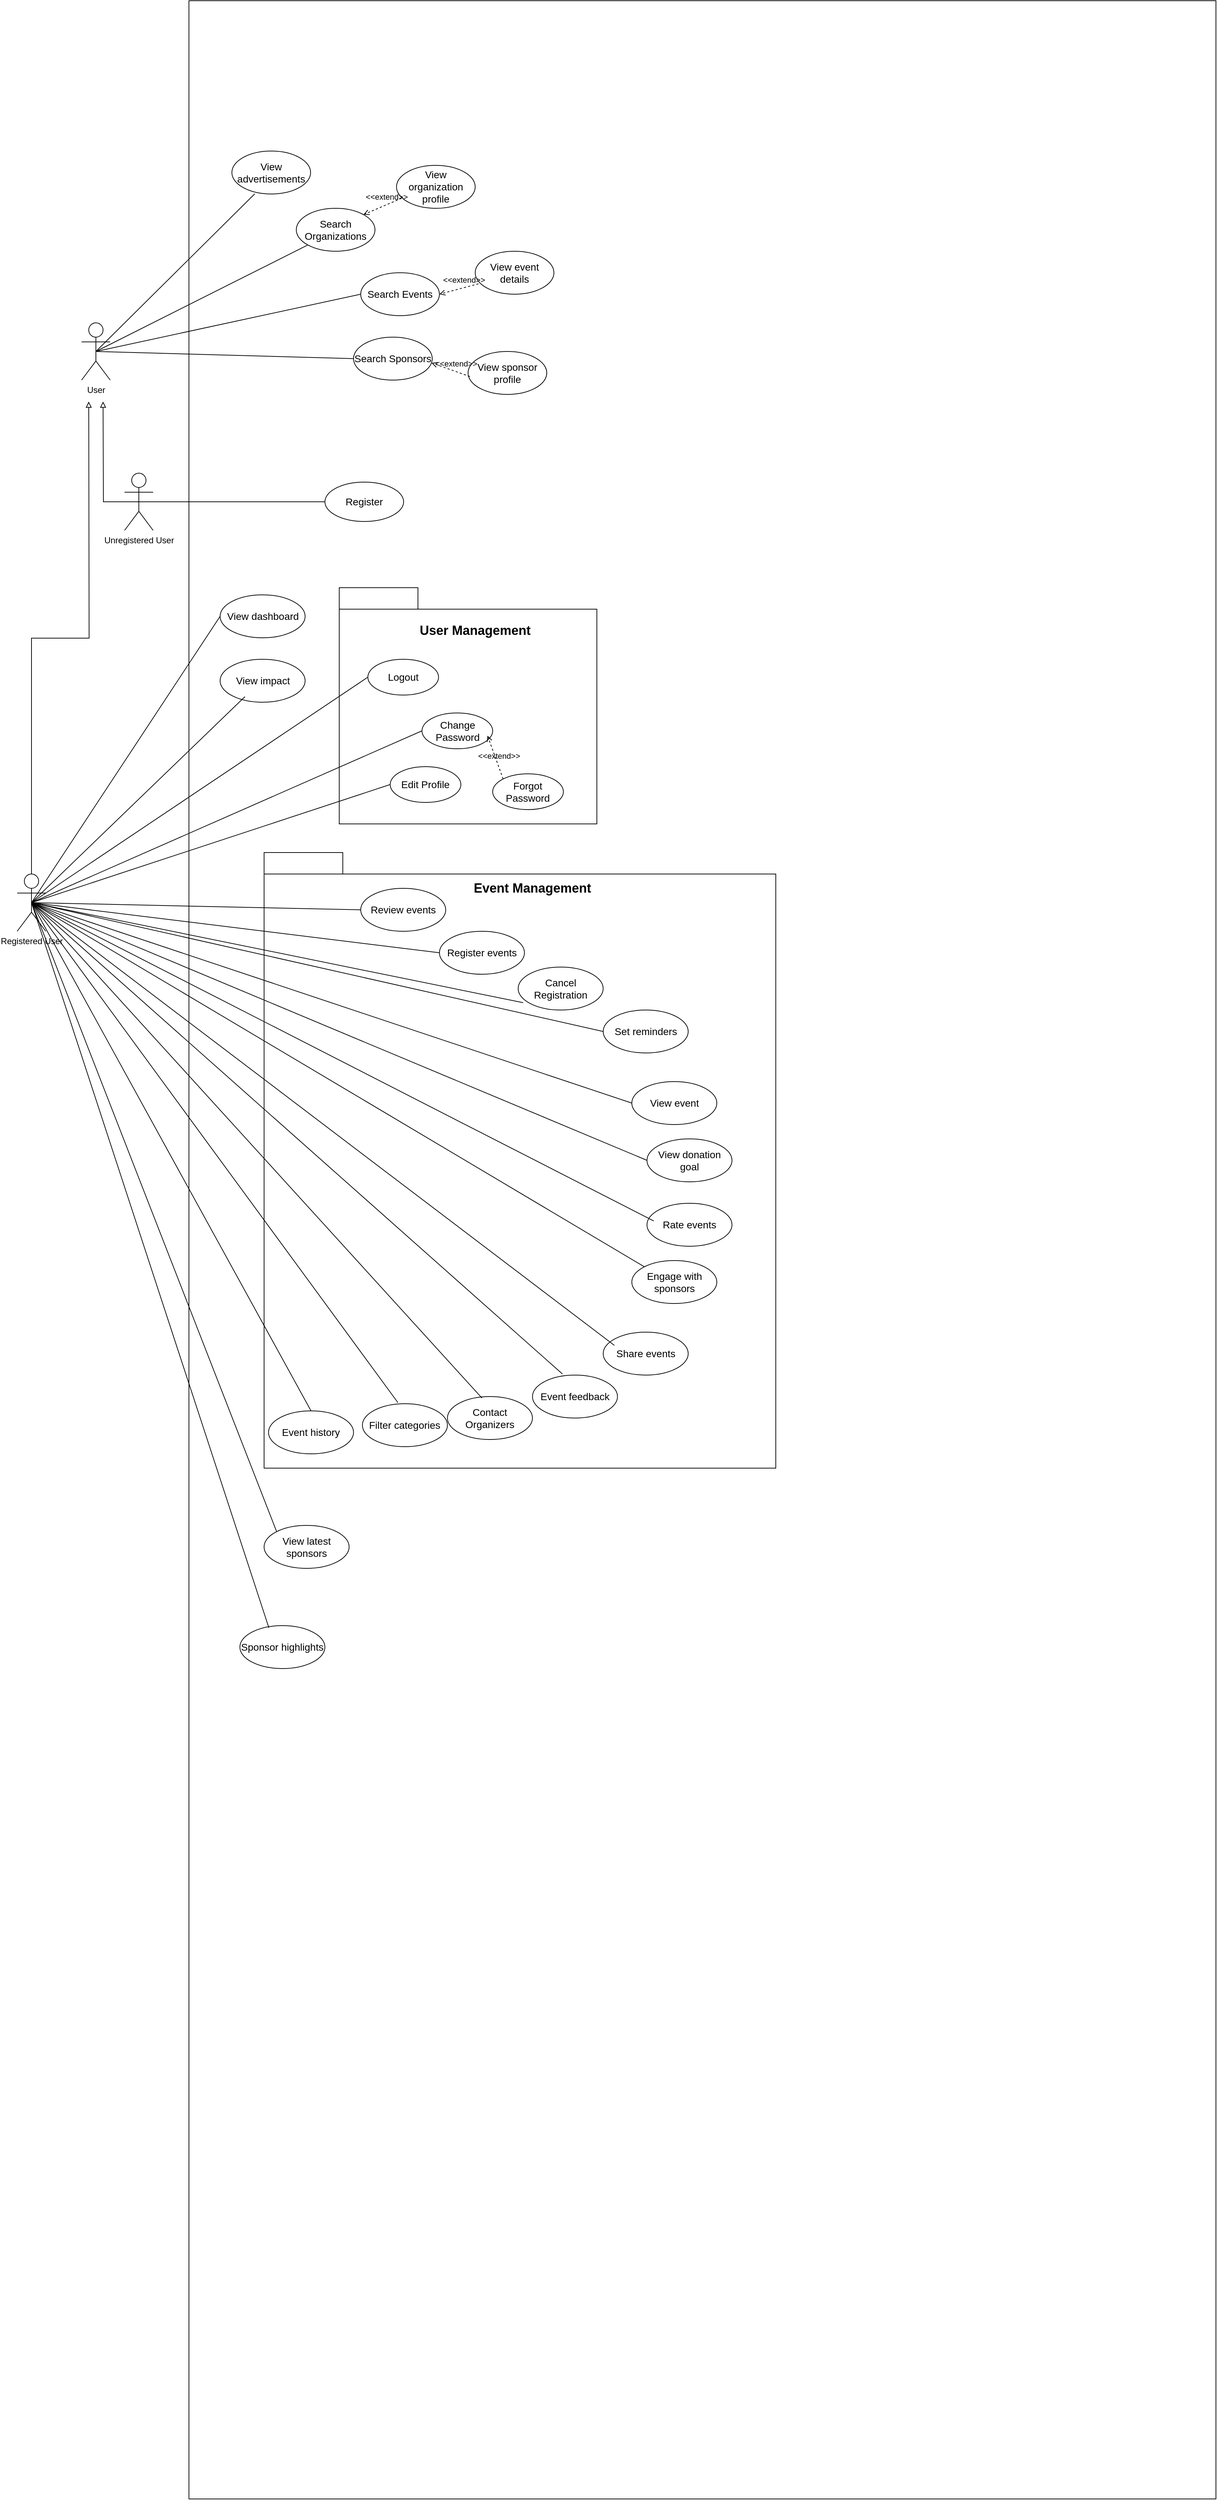 <mxfile version="24.6.4" type="github">
  <diagram name="Page-1" id="Twm9W9HTtbM4XkpbnREE">
    <mxGraphModel dx="4097" dy="3383" grid="1" gridSize="10" guides="1" tooltips="1" connect="1" arrows="1" fold="1" page="1" pageScale="1" pageWidth="850" pageHeight="1100" math="0" shadow="0">
      <root>
        <mxCell id="0" />
        <mxCell id="1" parent="0" />
        <mxCell id="WttHLfRJtksVpFeQmQ0g-1" value="" style="rounded=0;whiteSpace=wrap;html=1;" vertex="1" parent="1">
          <mxGeometry x="920" y="-330" width="1435" height="3490" as="geometry" />
        </mxCell>
        <mxCell id="WttHLfRJtksVpFeQmQ0g-2" value="User" style="shape=umlActor;verticalLabelPosition=bottom;verticalAlign=top;html=1;outlineConnect=0;" vertex="1" parent="1">
          <mxGeometry x="770" y="120" width="40" height="80" as="geometry" />
        </mxCell>
        <mxCell id="WttHLfRJtksVpFeQmQ0g-6" style="edgeStyle=orthogonalEdgeStyle;rounded=0;orthogonalLoop=1;jettySize=auto;html=1;exitX=0.5;exitY=0.5;exitDx=0;exitDy=0;exitPerimeter=0;endArrow=block;endFill=0;" edge="1" parent="1" source="WttHLfRJtksVpFeQmQ0g-3">
          <mxGeometry relative="1" as="geometry">
            <mxPoint x="800" y="230" as="targetPoint" />
          </mxGeometry>
        </mxCell>
        <mxCell id="WttHLfRJtksVpFeQmQ0g-3" value="Unregistered User&lt;div&gt;&lt;br&gt;&lt;/div&gt;" style="shape=umlActor;verticalLabelPosition=bottom;verticalAlign=top;html=1;outlineConnect=0;" vertex="1" parent="1">
          <mxGeometry x="830" y="330" width="40" height="80" as="geometry" />
        </mxCell>
        <mxCell id="WttHLfRJtksVpFeQmQ0g-4" value="&lt;font style=&quot;font-size: 14px;&quot;&gt;Register&lt;/font&gt;" style="ellipse;whiteSpace=wrap;html=1;" vertex="1" parent="1">
          <mxGeometry x="1110" y="342.5" width="110" height="55" as="geometry" />
        </mxCell>
        <mxCell id="WttHLfRJtksVpFeQmQ0g-5" value="" style="endArrow=none;html=1;rounded=0;entryX=0;entryY=0.5;entryDx=0;entryDy=0;exitX=0.5;exitY=0.5;exitDx=0;exitDy=0;exitPerimeter=0;" edge="1" parent="1" source="WttHLfRJtksVpFeQmQ0g-3" target="WttHLfRJtksVpFeQmQ0g-4">
          <mxGeometry width="50" height="50" relative="1" as="geometry">
            <mxPoint x="930" y="440" as="sourcePoint" />
            <mxPoint x="1150" y="440" as="targetPoint" />
          </mxGeometry>
        </mxCell>
        <mxCell id="WttHLfRJtksVpFeQmQ0g-7" value="&lt;span style=&quot;font-size: 14px;&quot;&gt;Search Organizations&lt;/span&gt;" style="ellipse;whiteSpace=wrap;html=1;" vertex="1" parent="1">
          <mxGeometry x="1070" y="-40" width="110" height="60" as="geometry" />
        </mxCell>
        <mxCell id="WttHLfRJtksVpFeQmQ0g-8" value="&lt;span style=&quot;font-size: 14px;&quot;&gt;Search Events&lt;/span&gt;" style="ellipse;whiteSpace=wrap;html=1;" vertex="1" parent="1">
          <mxGeometry x="1160" y="50" width="110" height="60" as="geometry" />
        </mxCell>
        <mxCell id="WttHLfRJtksVpFeQmQ0g-9" value="&lt;span style=&quot;font-size: 14px;&quot;&gt;Search Sponsors&lt;/span&gt;" style="ellipse;whiteSpace=wrap;html=1;" vertex="1" parent="1">
          <mxGeometry x="1150" y="140" width="110" height="60" as="geometry" />
        </mxCell>
        <mxCell id="WttHLfRJtksVpFeQmQ0g-10" value="&lt;span style=&quot;font-size: 14px;&quot;&gt;View advertisements&lt;/span&gt;" style="ellipse;whiteSpace=wrap;html=1;" vertex="1" parent="1">
          <mxGeometry x="980" y="-120" width="110" height="60" as="geometry" />
        </mxCell>
        <mxCell id="WttHLfRJtksVpFeQmQ0g-11" value="&lt;span style=&quot;font-size: 14px;&quot;&gt;View event details&lt;/span&gt;" style="ellipse;whiteSpace=wrap;html=1;" vertex="1" parent="1">
          <mxGeometry x="1320" y="20" width="110" height="60" as="geometry" />
        </mxCell>
        <mxCell id="WttHLfRJtksVpFeQmQ0g-12" value="&lt;span style=&quot;font-size: 14px;&quot;&gt;View sponsor profile&lt;/span&gt;" style="ellipse;whiteSpace=wrap;html=1;" vertex="1" parent="1">
          <mxGeometry x="1310" y="160" width="110" height="60" as="geometry" />
        </mxCell>
        <mxCell id="WttHLfRJtksVpFeQmQ0g-13" value="&lt;span style=&quot;font-size: 14px;&quot;&gt;View organization profile&lt;/span&gt;" style="ellipse;whiteSpace=wrap;html=1;" vertex="1" parent="1">
          <mxGeometry x="1210" y="-100" width="110" height="60" as="geometry" />
        </mxCell>
        <mxCell id="WttHLfRJtksVpFeQmQ0g-14" value="" style="endArrow=none;html=1;rounded=0;entryX=0;entryY=0.5;entryDx=0;entryDy=0;exitX=0.5;exitY=0.5;exitDx=0;exitDy=0;exitPerimeter=0;" edge="1" parent="1" source="WttHLfRJtksVpFeQmQ0g-2" target="WttHLfRJtksVpFeQmQ0g-9">
          <mxGeometry width="50" height="50" relative="1" as="geometry">
            <mxPoint x="820" y="260" as="sourcePoint" />
            <mxPoint x="1080" y="260" as="targetPoint" />
          </mxGeometry>
        </mxCell>
        <mxCell id="WttHLfRJtksVpFeQmQ0g-15" value="" style="endArrow=none;html=1;rounded=0;entryX=0;entryY=0.5;entryDx=0;entryDy=0;exitX=0.5;exitY=0.5;exitDx=0;exitDy=0;exitPerimeter=0;" edge="1" parent="1" source="WttHLfRJtksVpFeQmQ0g-2" target="WttHLfRJtksVpFeQmQ0g-8">
          <mxGeometry width="50" height="50" relative="1" as="geometry">
            <mxPoint x="760" y="80" as="sourcePoint" />
            <mxPoint x="1120" y="90" as="targetPoint" />
          </mxGeometry>
        </mxCell>
        <mxCell id="WttHLfRJtksVpFeQmQ0g-16" value="" style="endArrow=none;html=1;rounded=0;entryX=0;entryY=1;entryDx=0;entryDy=0;exitX=0.5;exitY=0.5;exitDx=0;exitDy=0;exitPerimeter=0;" edge="1" parent="1" source="WttHLfRJtksVpFeQmQ0g-2" target="WttHLfRJtksVpFeQmQ0g-7">
          <mxGeometry width="50" height="50" relative="1" as="geometry">
            <mxPoint x="460" y="60" as="sourcePoint" />
            <mxPoint x="830" y="-20" as="targetPoint" />
          </mxGeometry>
        </mxCell>
        <mxCell id="WttHLfRJtksVpFeQmQ0g-17" value="" style="endArrow=none;html=1;rounded=0;entryX=0.291;entryY=0.996;entryDx=0;entryDy=0;exitX=0.5;exitY=0.5;exitDx=0;exitDy=0;exitPerimeter=0;entryPerimeter=0;" edge="1" parent="1" source="WttHLfRJtksVpFeQmQ0g-2" target="WttHLfRJtksVpFeQmQ0g-10">
          <mxGeometry width="50" height="50" relative="1" as="geometry">
            <mxPoint x="470" y="89" as="sourcePoint" />
            <mxPoint x="766" y="-60" as="targetPoint" />
          </mxGeometry>
        </mxCell>
        <mxCell id="WttHLfRJtksVpFeQmQ0g-18" value="&amp;lt;&amp;lt;extend&amp;gt;&amp;gt;" style="html=1;verticalAlign=bottom;labelBackgroundColor=none;endArrow=open;endFill=0;dashed=1;rounded=0;exitX=0.023;exitY=0.583;exitDx=0;exitDy=0;entryX=0.991;entryY=0.6;entryDx=0;entryDy=0;entryPerimeter=0;exitPerimeter=0;" edge="1" parent="1" source="WttHLfRJtksVpFeQmQ0g-12" target="WttHLfRJtksVpFeQmQ0g-9">
          <mxGeometry x="-0.264" y="-2" width="160" relative="1" as="geometry">
            <mxPoint x="1220" y="310" as="sourcePoint" />
            <mxPoint x="1198" y="250" as="targetPoint" />
            <mxPoint as="offset" />
          </mxGeometry>
        </mxCell>
        <mxCell id="WttHLfRJtksVpFeQmQ0g-19" value="&amp;lt;&amp;lt;extend&amp;gt;&amp;gt;" style="html=1;verticalAlign=bottom;labelBackgroundColor=none;endArrow=open;endFill=0;dashed=1;rounded=0;exitX=0.041;exitY=0.758;exitDx=0;exitDy=0;entryX=1;entryY=0.5;entryDx=0;entryDy=0;exitPerimeter=0;" edge="1" parent="1" source="WttHLfRJtksVpFeQmQ0g-11" target="WttHLfRJtksVpFeQmQ0g-8">
          <mxGeometry x="-0.264" y="-2" width="160" relative="1" as="geometry">
            <mxPoint x="1329" y="139" as="sourcePoint" />
            <mxPoint x="1275" y="120" as="targetPoint" />
            <mxPoint as="offset" />
          </mxGeometry>
        </mxCell>
        <mxCell id="WttHLfRJtksVpFeQmQ0g-20" value="&amp;lt;&amp;lt;extend&amp;gt;&amp;gt;" style="html=1;verticalAlign=bottom;labelBackgroundColor=none;endArrow=open;endFill=0;dashed=1;rounded=0;exitX=0.064;exitY=0.767;exitDx=0;exitDy=0;entryX=1;entryY=0;entryDx=0;entryDy=0;exitPerimeter=0;" edge="1" parent="1" source="WttHLfRJtksVpFeQmQ0g-13" target="WttHLfRJtksVpFeQmQ0g-7">
          <mxGeometry x="-0.264" y="-2" width="160" relative="1" as="geometry">
            <mxPoint x="1255" y="20" as="sourcePoint" />
            <mxPoint x="1200" y="35" as="targetPoint" />
            <mxPoint as="offset" />
          </mxGeometry>
        </mxCell>
        <mxCell id="WttHLfRJtksVpFeQmQ0g-22" style="edgeStyle=orthogonalEdgeStyle;rounded=0;orthogonalLoop=1;jettySize=auto;html=1;exitX=0.5;exitY=0;exitDx=0;exitDy=0;exitPerimeter=0;endArrow=block;endFill=0;" edge="1" parent="1" source="WttHLfRJtksVpFeQmQ0g-21">
          <mxGeometry relative="1" as="geometry">
            <mxPoint x="780" y="230" as="targetPoint" />
          </mxGeometry>
        </mxCell>
        <mxCell id="WttHLfRJtksVpFeQmQ0g-21" value="&lt;div&gt;Registered User&lt;/div&gt;" style="shape=umlActor;verticalLabelPosition=bottom;verticalAlign=top;html=1;outlineConnect=0;" vertex="1" parent="1">
          <mxGeometry x="680" y="890" width="40" height="80" as="geometry" />
        </mxCell>
        <mxCell id="WttHLfRJtksVpFeQmQ0g-23" value="" style="shape=folder;fontStyle=1;tabWidth=110;tabHeight=30;tabPosition=left;html=1;boundedLbl=1;labelInHeader=1;container=0;collapsible=0;whiteSpace=wrap;" vertex="1" parent="1">
          <mxGeometry x="1130" y="490" width="360" height="330" as="geometry" />
        </mxCell>
        <mxCell id="WttHLfRJtksVpFeQmQ0g-24" value="&lt;b style=&quot;font-size: 18px;&quot;&gt;User Management&lt;/b&gt;" style="html=1;strokeColor=none;resizeWidth=1;resizeHeight=1;fillColor=none;part=1;connectable=0;allowArrows=0;deletable=0;whiteSpace=wrap;" vertex="1" parent="1">
          <mxGeometry x="1070" y="520" width="500" as="geometry">
            <mxPoint y="30" as="offset" />
          </mxGeometry>
        </mxCell>
        <mxCell id="WttHLfRJtksVpFeQmQ0g-25" value="&lt;font style=&quot;font-size: 14px;&quot;&gt;Logout&lt;/font&gt;" style="ellipse;whiteSpace=wrap;html=1;" vertex="1" parent="1">
          <mxGeometry x="1170.004" y="590" width="98.814" height="50" as="geometry" />
        </mxCell>
        <mxCell id="WttHLfRJtksVpFeQmQ0g-26" value="&lt;font style=&quot;font-size: 14px;&quot;&gt;Change Password&lt;/font&gt;" style="ellipse;whiteSpace=wrap;html=1;" vertex="1" parent="1">
          <mxGeometry x="1245.591" y="664.998" width="98.814" height="50" as="geometry" />
        </mxCell>
        <mxCell id="WttHLfRJtksVpFeQmQ0g-27" value="&lt;font style=&quot;font-size: 14px;&quot;&gt;Edit Profile&lt;/font&gt;" style="ellipse;whiteSpace=wrap;html=1;" vertex="1" parent="1">
          <mxGeometry x="1201.184" y="739.998" width="98.814" height="50" as="geometry" />
        </mxCell>
        <mxCell id="WttHLfRJtksVpFeQmQ0g-28" value="&lt;font style=&quot;font-size: 14px;&quot;&gt;Forgot Password&lt;/font&gt;" style="ellipse;whiteSpace=wrap;html=1;" vertex="1" parent="1">
          <mxGeometry x="1344.406" y="749.995" width="98.814" height="50" as="geometry" />
        </mxCell>
        <mxCell id="WttHLfRJtksVpFeQmQ0g-29" value="&amp;lt;&amp;lt;extend&amp;gt;&amp;gt;" style="html=1;verticalAlign=bottom;labelBackgroundColor=none;endArrow=open;endFill=0;dashed=1;rounded=0;exitX=0;exitY=0;exitDx=0;exitDy=0;entryX=0.927;entryY=0.634;entryDx=0;entryDy=0;entryPerimeter=0;" edge="1" parent="1" source="WttHLfRJtksVpFeQmQ0g-28" target="WttHLfRJtksVpFeQmQ0g-26">
          <mxGeometry x="-0.264" y="-2" width="160" relative="1" as="geometry">
            <mxPoint x="1960" y="680" as="sourcePoint" />
            <mxPoint x="1760" y="410" as="targetPoint" />
            <mxPoint as="offset" />
          </mxGeometry>
        </mxCell>
        <mxCell id="WttHLfRJtksVpFeQmQ0g-30" value="" style="endArrow=none;html=1;rounded=0;entryX=0;entryY=0.5;entryDx=0;entryDy=0;exitX=0.5;exitY=0.5;exitDx=0;exitDy=0;exitPerimeter=0;" edge="1" parent="1" source="WttHLfRJtksVpFeQmQ0g-21" target="WttHLfRJtksVpFeQmQ0g-25">
          <mxGeometry width="50" height="50" relative="1" as="geometry">
            <mxPoint x="780" y="520" as="sourcePoint" />
            <mxPoint x="1040" y="520" as="targetPoint" />
          </mxGeometry>
        </mxCell>
        <mxCell id="WttHLfRJtksVpFeQmQ0g-31" value="" style="endArrow=none;html=1;rounded=0;entryX=0;entryY=0.5;entryDx=0;entryDy=0;exitX=0.5;exitY=0.5;exitDx=0;exitDy=0;exitPerimeter=0;" edge="1" parent="1" source="WttHLfRJtksVpFeQmQ0g-21" target="WttHLfRJtksVpFeQmQ0g-26">
          <mxGeometry width="50" height="50" relative="1" as="geometry">
            <mxPoint x="600" y="690" as="sourcePoint" />
            <mxPoint x="1070" y="755" as="targetPoint" />
          </mxGeometry>
        </mxCell>
        <mxCell id="WttHLfRJtksVpFeQmQ0g-32" value="" style="endArrow=none;html=1;rounded=0;entryX=0;entryY=0.5;entryDx=0;entryDy=0;exitX=0.5;exitY=0.5;exitDx=0;exitDy=0;exitPerimeter=0;" edge="1" parent="1" source="WttHLfRJtksVpFeQmQ0g-21" target="WttHLfRJtksVpFeQmQ0g-27">
          <mxGeometry width="50" height="50" relative="1" as="geometry">
            <mxPoint x="517" y="665" as="sourcePoint" />
            <mxPoint x="1063" y="805" as="targetPoint" />
          </mxGeometry>
        </mxCell>
        <mxCell id="WttHLfRJtksVpFeQmQ0g-36" value="&lt;font style=&quot;font-size: 14px;&quot;&gt;View dashboard&lt;/font&gt;" style="ellipse;whiteSpace=wrap;html=1;" vertex="1" parent="1">
          <mxGeometry x="963.54" y="500" width="118.82" height="60" as="geometry" />
        </mxCell>
        <mxCell id="WttHLfRJtksVpFeQmQ0g-50" value="" style="shape=folder;fontStyle=1;tabWidth=110;tabHeight=30;tabPosition=left;html=1;boundedLbl=1;labelInHeader=1;container=0;collapsible=0;whiteSpace=wrap;" vertex="1" parent="1">
          <mxGeometry x="1025" y="860" width="715" height="860" as="geometry" />
        </mxCell>
        <mxCell id="WttHLfRJtksVpFeQmQ0g-33" value="&lt;font style=&quot;font-size: 14px;&quot;&gt;Set reminders&lt;/font&gt;" style="ellipse;whiteSpace=wrap;html=1;" vertex="1" parent="1">
          <mxGeometry x="1498.82" y="1080" width="118.82" height="60" as="geometry" />
        </mxCell>
        <mxCell id="WttHLfRJtksVpFeQmQ0g-34" value="&lt;font style=&quot;font-size: 14px;&quot;&gt;Register events&lt;/font&gt;" style="ellipse;whiteSpace=wrap;html=1;" vertex="1" parent="1">
          <mxGeometry x="1270" y="970" width="118.82" height="60" as="geometry" />
        </mxCell>
        <mxCell id="WttHLfRJtksVpFeQmQ0g-35" value="&lt;font style=&quot;font-size: 14px;&quot;&gt;Cancel Registration&lt;/font&gt;" style="ellipse;whiteSpace=wrap;html=1;" vertex="1" parent="1">
          <mxGeometry x="1380" y="1020" width="118.82" height="60" as="geometry" />
        </mxCell>
        <mxCell id="WttHLfRJtksVpFeQmQ0g-37" value="&lt;font style=&quot;font-size: 14px;&quot;&gt;Filter categories&lt;/font&gt;" style="ellipse;whiteSpace=wrap;html=1;" vertex="1" parent="1">
          <mxGeometry x="1162.36" y="1630" width="118.82" height="60" as="geometry" />
        </mxCell>
        <mxCell id="WttHLfRJtksVpFeQmQ0g-38" value="&lt;font style=&quot;font-size: 14px;&quot;&gt;Rate events&lt;/font&gt;" style="ellipse;whiteSpace=wrap;html=1;" vertex="1" parent="1">
          <mxGeometry x="1560.0" y="1350" width="118.82" height="60" as="geometry" />
        </mxCell>
        <mxCell id="WttHLfRJtksVpFeQmQ0g-39" value="&lt;font style=&quot;font-size: 14px;&quot;&gt;Review events&lt;/font&gt;" style="ellipse;whiteSpace=wrap;html=1;" vertex="1" parent="1">
          <mxGeometry x="1160.0" y="910" width="118.82" height="60" as="geometry" />
        </mxCell>
        <mxCell id="WttHLfRJtksVpFeQmQ0g-40" value="&lt;font style=&quot;font-size: 14px;&quot;&gt;Share events&lt;/font&gt;" style="ellipse;whiteSpace=wrap;html=1;" vertex="1" parent="1">
          <mxGeometry x="1498.82" y="1530" width="118.82" height="60" as="geometry" />
        </mxCell>
        <mxCell id="WttHLfRJtksVpFeQmQ0g-41" value="&lt;font style=&quot;font-size: 14px;&quot;&gt;Contact Organizers&lt;/font&gt;" style="ellipse;whiteSpace=wrap;html=1;" vertex="1" parent="1">
          <mxGeometry x="1281.18" y="1620" width="118.82" height="60" as="geometry" />
        </mxCell>
        <mxCell id="WttHLfRJtksVpFeQmQ0g-42" value="&lt;font style=&quot;font-size: 14px;&quot;&gt;View impact&lt;/font&gt;" style="ellipse;whiteSpace=wrap;html=1;" vertex="1" parent="1">
          <mxGeometry x="963.54" y="590" width="118.82" height="60" as="geometry" />
        </mxCell>
        <mxCell id="WttHLfRJtksVpFeQmQ0g-43" value="&lt;font style=&quot;font-size: 14px;&quot;&gt;View event&lt;/font&gt;" style="ellipse;whiteSpace=wrap;html=1;" vertex="1" parent="1">
          <mxGeometry x="1538.82" y="1180" width="118.82" height="60" as="geometry" />
        </mxCell>
        <mxCell id="WttHLfRJtksVpFeQmQ0g-44" value="&lt;font style=&quot;font-size: 14px;&quot;&gt;View donation goal&lt;/font&gt;" style="ellipse;whiteSpace=wrap;html=1;" vertex="1" parent="1">
          <mxGeometry x="1560.0" y="1260" width="118.82" height="60" as="geometry" />
        </mxCell>
        <mxCell id="WttHLfRJtksVpFeQmQ0g-47" value="&lt;font style=&quot;font-size: 14px;&quot;&gt;Engage with sponsors&lt;/font&gt;" style="ellipse;whiteSpace=wrap;html=1;" vertex="1" parent="1">
          <mxGeometry x="1538.82" y="1430" width="118.82" height="60" as="geometry" />
        </mxCell>
        <mxCell id="WttHLfRJtksVpFeQmQ0g-48" value="&lt;font style=&quot;font-size: 14px;&quot;&gt;Event history&lt;/font&gt;" style="ellipse;whiteSpace=wrap;html=1;" vertex="1" parent="1">
          <mxGeometry x="1031.18" y="1640" width="118.82" height="60" as="geometry" />
        </mxCell>
        <mxCell id="WttHLfRJtksVpFeQmQ0g-49" value="&lt;font style=&quot;font-size: 14px;&quot;&gt;Event feedback&lt;/font&gt;" style="ellipse;whiteSpace=wrap;html=1;" vertex="1" parent="1">
          <mxGeometry x="1400.0" y="1590" width="118.82" height="60" as="geometry" />
        </mxCell>
        <mxCell id="WttHLfRJtksVpFeQmQ0g-45" value="&lt;font style=&quot;font-size: 14px;&quot;&gt;View latest sponsors&lt;/font&gt;" style="ellipse;whiteSpace=wrap;html=1;" vertex="1" parent="1">
          <mxGeometry x="1025.0" y="1800" width="118.82" height="60" as="geometry" />
        </mxCell>
        <mxCell id="WttHLfRJtksVpFeQmQ0g-46" value="&lt;font style=&quot;font-size: 14px;&quot;&gt;Sponsor highlights&lt;/font&gt;" style="ellipse;whiteSpace=wrap;html=1;" vertex="1" parent="1">
          <mxGeometry x="991.18" y="1940" width="118.82" height="60" as="geometry" />
        </mxCell>
        <mxCell id="WttHLfRJtksVpFeQmQ0g-51" value="&lt;b style=&quot;font-size: 18px;&quot;&gt;Event Management&lt;/b&gt;" style="html=1;strokeColor=none;resizeWidth=1;resizeHeight=1;fillColor=none;part=1;connectable=0;allowArrows=0;deletable=0;whiteSpace=wrap;" vertex="1" parent="1">
          <mxGeometry x="1150" y="880" width="500" as="geometry">
            <mxPoint y="30" as="offset" />
          </mxGeometry>
        </mxCell>
        <mxCell id="WttHLfRJtksVpFeQmQ0g-52" value="" style="endArrow=none;html=1;rounded=0;entryX=0;entryY=0.5;entryDx=0;entryDy=0;exitX=0.5;exitY=0.5;exitDx=0;exitDy=0;exitPerimeter=0;" edge="1" parent="1" source="WttHLfRJtksVpFeQmQ0g-21" target="WttHLfRJtksVpFeQmQ0g-36">
          <mxGeometry width="50" height="50" relative="1" as="geometry">
            <mxPoint x="240" y="1005" as="sourcePoint" />
            <mxPoint x="710" y="690" as="targetPoint" />
          </mxGeometry>
        </mxCell>
        <mxCell id="WttHLfRJtksVpFeQmQ0g-53" value="" style="endArrow=none;html=1;rounded=0;entryX=0.292;entryY=0.871;entryDx=0;entryDy=0;exitX=0.5;exitY=0.5;exitDx=0;exitDy=0;exitPerimeter=0;entryPerimeter=0;" edge="1" parent="1" source="WttHLfRJtksVpFeQmQ0g-21" target="WttHLfRJtksVpFeQmQ0g-42">
          <mxGeometry width="50" height="50" relative="1" as="geometry">
            <mxPoint x="699.54" y="1030" as="sourcePoint" />
            <mxPoint x="963.54" y="630" as="targetPoint" />
          </mxGeometry>
        </mxCell>
        <mxCell id="WttHLfRJtksVpFeQmQ0g-54" value="" style="endArrow=none;html=1;rounded=0;entryX=0;entryY=0.5;entryDx=0;entryDy=0;exitX=0.5;exitY=0.5;exitDx=0;exitDy=0;exitPerimeter=0;" edge="1" parent="1" source="WttHLfRJtksVpFeQmQ0g-21" target="WttHLfRJtksVpFeQmQ0g-39">
          <mxGeometry width="50" height="50" relative="1" as="geometry">
            <mxPoint x="640" y="1298" as="sourcePoint" />
            <mxPoint x="938" y="1010" as="targetPoint" />
          </mxGeometry>
        </mxCell>
        <mxCell id="WttHLfRJtksVpFeQmQ0g-55" value="" style="endArrow=none;html=1;rounded=0;entryX=0;entryY=0.5;entryDx=0;entryDy=0;exitX=0.5;exitY=0.5;exitDx=0;exitDy=0;exitPerimeter=0;" edge="1" parent="1" source="WttHLfRJtksVpFeQmQ0g-21" target="WttHLfRJtksVpFeQmQ0g-34">
          <mxGeometry width="50" height="50" relative="1" as="geometry">
            <mxPoint x="680" y="1050" as="sourcePoint" />
            <mxPoint x="1140" y="1060" as="targetPoint" />
          </mxGeometry>
        </mxCell>
        <mxCell id="WttHLfRJtksVpFeQmQ0g-56" value="" style="endArrow=none;html=1;rounded=0;entryX=0.059;entryY=0.829;entryDx=0;entryDy=0;exitX=0.5;exitY=0.5;exitDx=0;exitDy=0;exitPerimeter=0;entryPerimeter=0;" edge="1" parent="1" source="WttHLfRJtksVpFeQmQ0g-21" target="WttHLfRJtksVpFeQmQ0g-35">
          <mxGeometry width="50" height="50" relative="1" as="geometry">
            <mxPoint x="680" y="1050" as="sourcePoint" />
            <mxPoint x="1250" y="1120" as="targetPoint" />
          </mxGeometry>
        </mxCell>
        <mxCell id="WttHLfRJtksVpFeQmQ0g-57" value="" style="endArrow=none;html=1;rounded=0;entryX=0;entryY=0.5;entryDx=0;entryDy=0;exitX=0.5;exitY=0.5;exitDx=0;exitDy=0;exitPerimeter=0;" edge="1" parent="1" source="WttHLfRJtksVpFeQmQ0g-21" target="WttHLfRJtksVpFeQmQ0g-33">
          <mxGeometry width="50" height="50" relative="1" as="geometry">
            <mxPoint x="670" y="1050" as="sourcePoint" />
            <mxPoint x="1357" y="1190" as="targetPoint" />
          </mxGeometry>
        </mxCell>
        <mxCell id="WttHLfRJtksVpFeQmQ0g-58" value="" style="endArrow=none;html=1;rounded=0;entryX=0;entryY=0.5;entryDx=0;entryDy=0;exitX=0.5;exitY=0.5;exitDx=0;exitDy=0;exitPerimeter=0;" edge="1" parent="1" source="WttHLfRJtksVpFeQmQ0g-21" target="WttHLfRJtksVpFeQmQ0g-43">
          <mxGeometry width="50" height="50" relative="1" as="geometry">
            <mxPoint x="670" y="1040" as="sourcePoint" />
            <mxPoint x="1469" y="1220" as="targetPoint" />
          </mxGeometry>
        </mxCell>
        <mxCell id="WttHLfRJtksVpFeQmQ0g-59" value="" style="endArrow=none;html=1;rounded=0;entryX=0;entryY=0.5;entryDx=0;entryDy=0;exitX=0.5;exitY=0.5;exitDx=0;exitDy=0;exitPerimeter=0;" edge="1" parent="1" source="WttHLfRJtksVpFeQmQ0g-21" target="WttHLfRJtksVpFeQmQ0g-44">
          <mxGeometry width="50" height="50" relative="1" as="geometry">
            <mxPoint x="620" y="1060" as="sourcePoint" />
            <mxPoint x="1459" y="1340" as="targetPoint" />
          </mxGeometry>
        </mxCell>
        <mxCell id="WttHLfRJtksVpFeQmQ0g-60" value="" style="endArrow=none;html=1;rounded=0;entryX=0.08;entryY=0.412;entryDx=0;entryDy=0;exitX=0.5;exitY=0.5;exitDx=0;exitDy=0;exitPerimeter=0;entryPerimeter=0;" edge="1" parent="1" source="WttHLfRJtksVpFeQmQ0g-21" target="WttHLfRJtksVpFeQmQ0g-38">
          <mxGeometry width="50" height="50" relative="1" as="geometry">
            <mxPoint x="638.82" y="1040" as="sourcePoint" />
            <mxPoint x="1498.82" y="1400" as="targetPoint" />
          </mxGeometry>
        </mxCell>
        <mxCell id="WttHLfRJtksVpFeQmQ0g-61" value="" style="endArrow=none;html=1;rounded=0;entryX=0;entryY=0;entryDx=0;entryDy=0;exitX=0.5;exitY=0.5;exitDx=0;exitDy=0;exitPerimeter=0;" edge="1" parent="1" source="WttHLfRJtksVpFeQmQ0g-21" target="WttHLfRJtksVpFeQmQ0g-47">
          <mxGeometry width="50" height="50" relative="1" as="geometry">
            <mxPoint x="573.22" y="1020" as="sourcePoint" />
            <mxPoint x="1443.22" y="1465" as="targetPoint" />
          </mxGeometry>
        </mxCell>
        <mxCell id="WttHLfRJtksVpFeQmQ0g-62" value="" style="endArrow=none;html=1;rounded=0;entryX=0.132;entryY=0.308;entryDx=0;entryDy=0;exitX=0.5;exitY=0.5;exitDx=0;exitDy=0;exitPerimeter=0;entryPerimeter=0;" edge="1" parent="1" source="WttHLfRJtksVpFeQmQ0g-21" target="WttHLfRJtksVpFeQmQ0g-40">
          <mxGeometry width="50" height="50" relative="1" as="geometry">
            <mxPoint x="510" y="1000" as="sourcePoint" />
            <mxPoint x="1366" y="1509" as="targetPoint" />
          </mxGeometry>
        </mxCell>
        <mxCell id="WttHLfRJtksVpFeQmQ0g-63" value="" style="endArrow=none;html=1;rounded=0;entryX=0.353;entryY=-0.025;entryDx=0;entryDy=0;exitX=0.5;exitY=0.5;exitDx=0;exitDy=0;exitPerimeter=0;entryPerimeter=0;" edge="1" parent="1" source="WttHLfRJtksVpFeQmQ0g-21" target="WttHLfRJtksVpFeQmQ0g-49">
          <mxGeometry width="50" height="50" relative="1" as="geometry">
            <mxPoint x="550" y="981" as="sourcePoint" />
            <mxPoint x="1365" y="1599" as="targetPoint" />
          </mxGeometry>
        </mxCell>
        <mxCell id="WttHLfRJtksVpFeQmQ0g-64" value="" style="endArrow=none;html=1;rounded=0;entryX=0.407;entryY=0.037;entryDx=0;entryDy=0;exitX=0.5;exitY=0.5;exitDx=0;exitDy=0;exitPerimeter=0;entryPerimeter=0;" edge="1" parent="1" source="WttHLfRJtksVpFeQmQ0g-21" target="WttHLfRJtksVpFeQmQ0g-41">
          <mxGeometry width="50" height="50" relative="1" as="geometry">
            <mxPoint x="490" y="981" as="sourcePoint" />
            <mxPoint x="1232" y="1640" as="targetPoint" />
          </mxGeometry>
        </mxCell>
        <mxCell id="WttHLfRJtksVpFeQmQ0g-65" value="" style="endArrow=none;html=1;rounded=0;entryX=0.418;entryY=-0.025;entryDx=0;entryDy=0;exitX=0.5;exitY=0.5;exitDx=0;exitDy=0;exitPerimeter=0;entryPerimeter=0;" edge="1" parent="1" source="WttHLfRJtksVpFeQmQ0g-21" target="WttHLfRJtksVpFeQmQ0g-37">
          <mxGeometry width="50" height="50" relative="1" as="geometry">
            <mxPoint x="520" y="958" as="sourcePoint" />
            <mxPoint x="1150" y="1650" as="targetPoint" />
          </mxGeometry>
        </mxCell>
        <mxCell id="WttHLfRJtksVpFeQmQ0g-66" value="" style="endArrow=none;html=1;rounded=0;entryX=0.5;entryY=0;entryDx=0;entryDy=0;exitX=0.5;exitY=0.5;exitDx=0;exitDy=0;exitPerimeter=0;" edge="1" parent="1" source="WttHLfRJtksVpFeQmQ0g-21" target="WttHLfRJtksVpFeQmQ0g-48">
          <mxGeometry width="50" height="50" relative="1" as="geometry">
            <mxPoint x="330" y="900" as="sourcePoint" />
            <mxPoint x="842" y="1599" as="targetPoint" />
          </mxGeometry>
        </mxCell>
        <mxCell id="WttHLfRJtksVpFeQmQ0g-67" value="" style="endArrow=none;html=1;rounded=0;entryX=0;entryY=0;entryDx=0;entryDy=0;exitX=0.5;exitY=0.5;exitDx=0;exitDy=0;exitPerimeter=0;" edge="1" parent="1" source="WttHLfRJtksVpFeQmQ0g-21" target="WttHLfRJtksVpFeQmQ0g-45">
          <mxGeometry width="50" height="50" relative="1" as="geometry">
            <mxPoint x="310" y="1020" as="sourcePoint" />
            <mxPoint x="701" y="1730" as="targetPoint" />
          </mxGeometry>
        </mxCell>
        <mxCell id="WttHLfRJtksVpFeQmQ0g-68" value="" style="endArrow=none;html=1;rounded=0;entryX=0.341;entryY=0.05;entryDx=0;entryDy=0;exitX=0.5;exitY=0.5;exitDx=0;exitDy=0;exitPerimeter=0;entryPerimeter=0;" edge="1" parent="1" source="WttHLfRJtksVpFeQmQ0g-21" target="WttHLfRJtksVpFeQmQ0g-46">
          <mxGeometry width="50" height="50" relative="1" as="geometry">
            <mxPoint x="480" y="1020" as="sourcePoint" />
            <mxPoint x="823" y="1899" as="targetPoint" />
          </mxGeometry>
        </mxCell>
      </root>
    </mxGraphModel>
  </diagram>
</mxfile>
